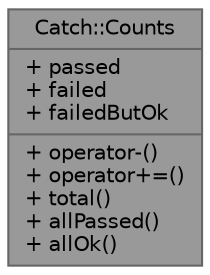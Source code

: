 digraph "Catch::Counts"
{
 // LATEX_PDF_SIZE
  bgcolor="transparent";
  edge [fontname=Helvetica,fontsize=10,labelfontname=Helvetica,labelfontsize=10];
  node [fontname=Helvetica,fontsize=10,shape=box,height=0.2,width=0.4];
  Node1 [shape=record,label="{Catch::Counts\n|+ passed\l+ failed\l+ failedButOk\l|+ operator-()\l+ operator+=()\l+ total()\l+ allPassed()\l+ allOk()\l}",height=0.2,width=0.4,color="gray40", fillcolor="grey60", style="filled", fontcolor="black",tooltip=" "];
}
